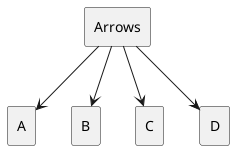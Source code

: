 @startuml
top to bottom direction
rectangle Arrows
rectangle A
rectangle B
rectangle C
rectangle D

Arrows --> A 
Arrows --> B
Arrows --> C
Arrows --> D
@enduml
